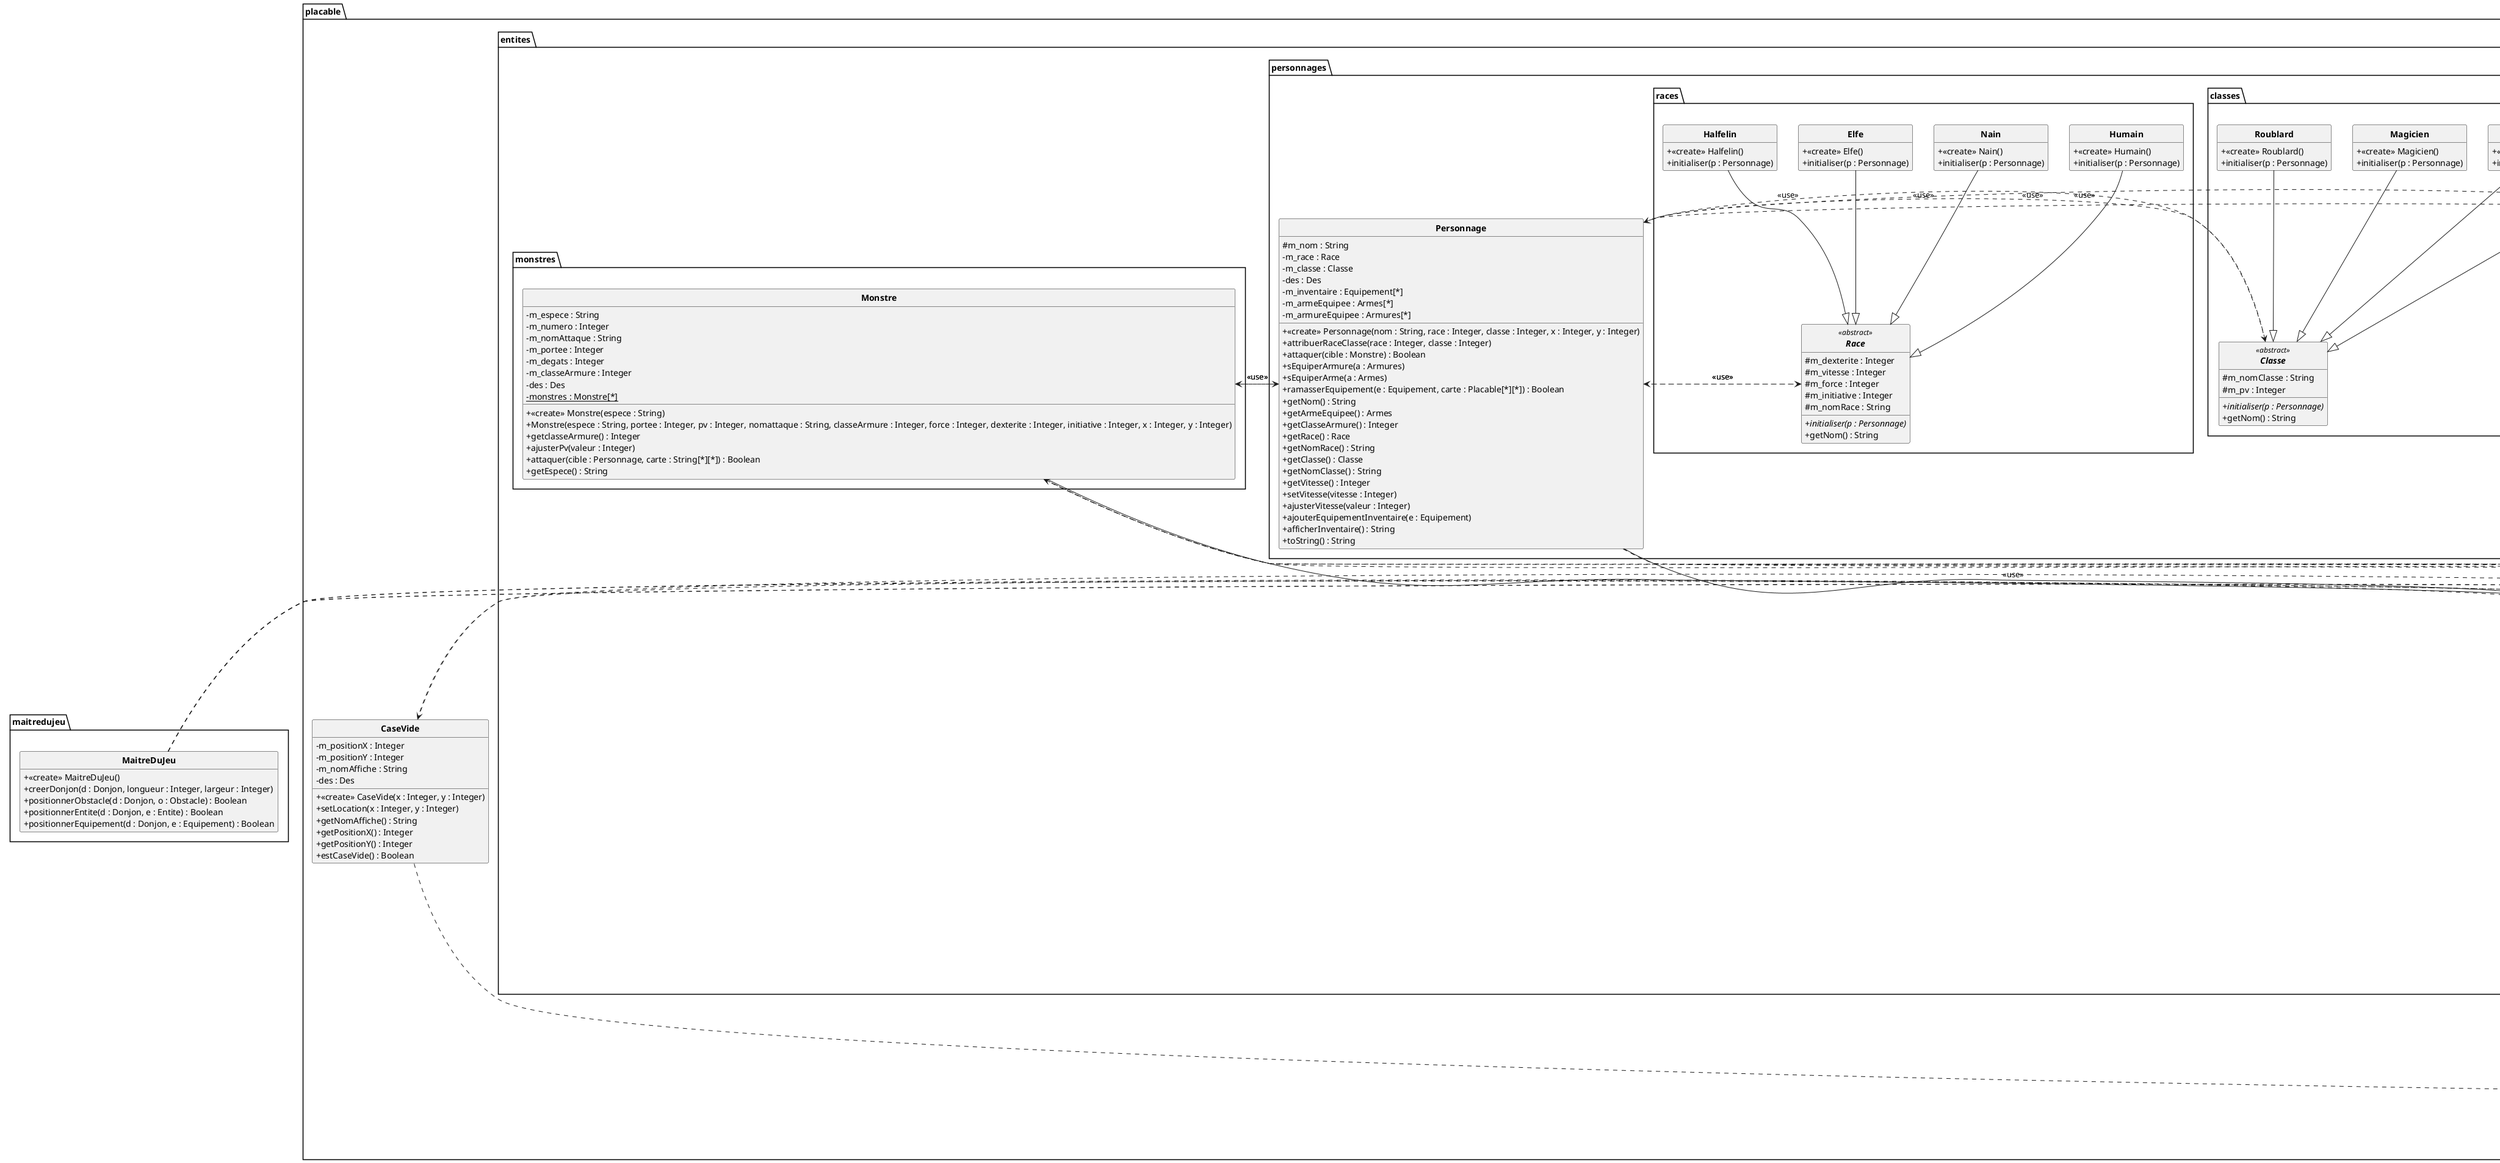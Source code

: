 @startuml
skinparam style strictuml
hide empty members
skinparam classAttributeIconSize 0
skinparam classFontStyle Bold

' -------------------- PACKAGES --------------------

package des {
  class Des {
    + lancerDes(nbDes : Integer, nbFaces : Integer) : Integer
  }
}

package donjons {
  class Donjon {
    - m_alphabet : String[*]
    - m_carte : Placable[*][*]
    - m_hauteur : Integer
    - m_largeur : Integer
    - m_casevide : CaseVide
    - m_listeMonstre : Monstre[*]

    + <<create>> Donjon()
    + Donjon(hauteur : Integer, largeur : Integer)
    + afficherDonjon()
    + positionnerEmplacementVide(x : Integer, y : Integer)
    + decalerADroite(l : Placable[*])
    + decalerAGauche(l : Placable[*])
    + positionnerElementCarte(p : Placable) : Boolean
    + getCarte() : Placable[*][*]
    + getHauteur() : Integer
    + getLargeur() : Integer
    + getLettreMax() : String
    + separer()
    + getListeMonstre() : Monstre[*]
  }
}

package maitredujeu {
  class MaitreDuJeu {
    + <<create>> MaitreDuJeu()
    + creerDonjon(d : Donjon, longueur : Integer, largeur : Integer)
    + positionnerObstacle(d : Donjon, o : Obstacle) : Boolean
    + positionnerEntite(d : Donjon, e : Entite) : Boolean
    + positionnerEquipement(d : Donjon, e : Equipement) : Boolean
  }
}

package placable {
  interface Placable {
    + setLocation(x : Integer, y : Integer)
    + getPositionX() : Integer
    + getPositionY() : Integer
    + getNomAffiche() : String
    + estObstacle() : Boolean
    + estEntite() : Boolean
    + estEquipement() : Boolean
    + estCaseVide() : Boolean
  }

  class CaseVide {
    - m_positionX : Integer
    - m_positionY : Integer
    - m_nomAffiche : String
    - des : Des

    + <<create>> CaseVide(x : Integer, y : Integer)
    + setLocation(x : Integer, y : Integer)
    + getNomAffiche() : String
    + getPositionX() : Integer
    + getPositionY() : Integer
    + estCaseVide() : Boolean
  }
}

package placable.entites {
  abstract class Entite <<abstract>> {
    # m_pv : Integer
    # m_pvMax : Integer
    # m_force : Integer
    # m_dexterite : Integer
    # m_initiative : Integer
    # m_positionX : Integer
    # m_positionY : Integer
    # m_vitesse : Integer
    # m_nomAffiche : String

    + setLocation(x : Integer, y : Integer)
    + getPositionX() : Integer
    + getPositionY() : Integer
    + getNomAffiche() : String
    + seDeplacer(direction : Integer, d : Donjon)
    + getPv() : Integer
    + getForce() : Integer
    + getDexterite() : Integer
    + getInitiative() : Integer
    + setPv(pv : Integer)
    + setForce(force : Integer)
    + setDexterite(dexterite : Integer)
    + setInitiative(initiative : Integer)
    + ajusterPv(valeur : Integer)
    + ajusterForce(valeur : Integer)
    + ajusterDexterite(valeur : Integer)
    + ajusterInitiative(valeur : Integer)
    + equals(obj : Object) : Boolean
    + estEntite() : Boolean
    + {static} contientObstacle(liste : Placable[*]) : Boolean
    + {static} contientEquipement(liste : Placable[*]) : Boolean
  }
}

package placable.entites.monstres {
  class Monstre {
    - m_espece : String
    - m_numero : Integer
    - m_nomAttaque : String
    - m_portee : Integer
    - m_degats : Integer
    - m_classeArmure : Integer
    - des : Des
    - {static} monstres : Monstre[*]

    + <<create>> Monstre(espece : String)
    + Monstre(espece : String, portee : Integer, pv : Integer, nomattaque : String, classeArmure : Integer, force : Integer, dexterite : Integer, initiative : Integer, x : Integer, y : Integer)
    + getclasseArmure() : Integer
    + ajusterPv(valeur : Integer)
    + attaquer(cible : Personnage, carte : String[*][*]) : Boolean
    + getEspece() : String
  }
}

package placable.entites.personnages.classes {
  abstract class Classe <<abstract>> {
    # m_nomClasse : String
    # m_pv : Integer
    + {abstract} initialiser(p : Personnage)
    + getNom() : String
  }

  class Clerc {
    + <<create>> Clerc()
    + initialiser(p : Personnage)
  }

  class Guerrier {
    + <<create>> Guerrier()
    + initialiser(p : Personnage)
  }

  class Magicien {
    + <<create>> Magicien()
    + initialiser(p : Personnage)
  }

  class Roublard {
    + <<create>> Roublard()
    + initialiser(p : Personnage)
  }
}

package placable.entites.personnages.races {
  abstract class Race <<abstract>> {
    # m_dexterite : Integer
    # m_vitesse : Integer
    # m_force : Integer
    # m_initiative : Integer
    # m_nomRace : String

    + {abstract} initialiser(p : Personnage)
    + getNom() : String
  }

  class Humain {
    + <<create>> Humain()
    + initialiser(p : Personnage)
  }

  class Nain {
    + <<create>> Nain()
    + initialiser(p : Personnage)
  }

  class Elfe {
    + <<create>> Elfe()
    + initialiser(p : Personnage)
  }

  class Halfelin {
    + <<create>> Halfelin()
    + initialiser(p : Personnage)
  }
}

package placable.entites.personnages {
  class Personnage {
    # m_nom : String
    - m_race : Race
    - m_classe : Classe
    - des : Des
    - m_inventaire : Equipement[*]
    - m_armeEquipee : Armes[*]
    - m_armureEquipee : Armures[*]

    + <<create>> Personnage(nom : String, race : Integer, classe : Integer, x : Integer, y : Integer)
    + attribuerRaceClasse(race : Integer, classe : Integer)
    + attaquer(cible : Monstre) : Boolean
    + sEquiperArmure(a : Armures)
    + sEquiperArme(a : Armes)
    + ramasserEquipement(e : Equipement, carte : Placable[*][*]) : Boolean
    + getNom() : String
    + getArmeEquipee() : Armes
    + getClasseArmure() : Integer
    + getRace() : Race
    + getNomRace() : String
    + getClasse() : Classe
    + getNomClasse() : String
    + getVitesse() : Integer
    + setVitesse(vitesse : Integer)
    + ajusterVitesse(valeur : Integer)
    + ajouterEquipementInventaire(e : Equipement)
    + afficherInventaire() : String
    + toString() : String
  }
}

' -------------------- RELATIONS --------------------

CaseVide ..|> Placable
Entite ..|> Placable
Monstre --|> Entite
Personnage --|> Entite

Clerc --|> Classe
Guerrier --|> Classe
Magicien --|> Classe
Roublard --|> Classe

Humain --|> Race
Nain --|> Race
Elfe --|> Race
Halfelin --|> Race

MaitreDuJeu .> Donjon : <<use>>
MaitreDuJeu .> Obstacle : <<use>>
MaitreDuJeu .> Entite : <<use>>
MaitreDuJeu .> Equipement : <<use>>

Donjon .> Placable : <<use>>
Donjon .> CaseVide : <<instantiate>>
Donjon .> Monstre : <<use>>
Donjon .> ArrayList : <<use>>

CaseVide .> Des : <<use>>
Entite .> Donjon : <<use>>
Entite .> Equipement : <<use>>
Entite .> Obstacle : <<use>>
Entite .> ArrayList : <<use>>

Monstre .> Des : <<use>>
Monstre .> Personnage : <<use>>
Monstre .> ArrayList : <<use>>

Classe .> Personnage : <<use>>
Race .> Personnage : <<use>>

Personnage .> Des : <<use>>
Personnage .> Monstre : <<use>>
Personnage .> Equipement : <<use>>
Personnage .> Armes : <<use>>
Personnage .> Armures : <<use>>
Personnage .> Classe : <<use>>
Personnage .> Race : <<use>>
@enduml
